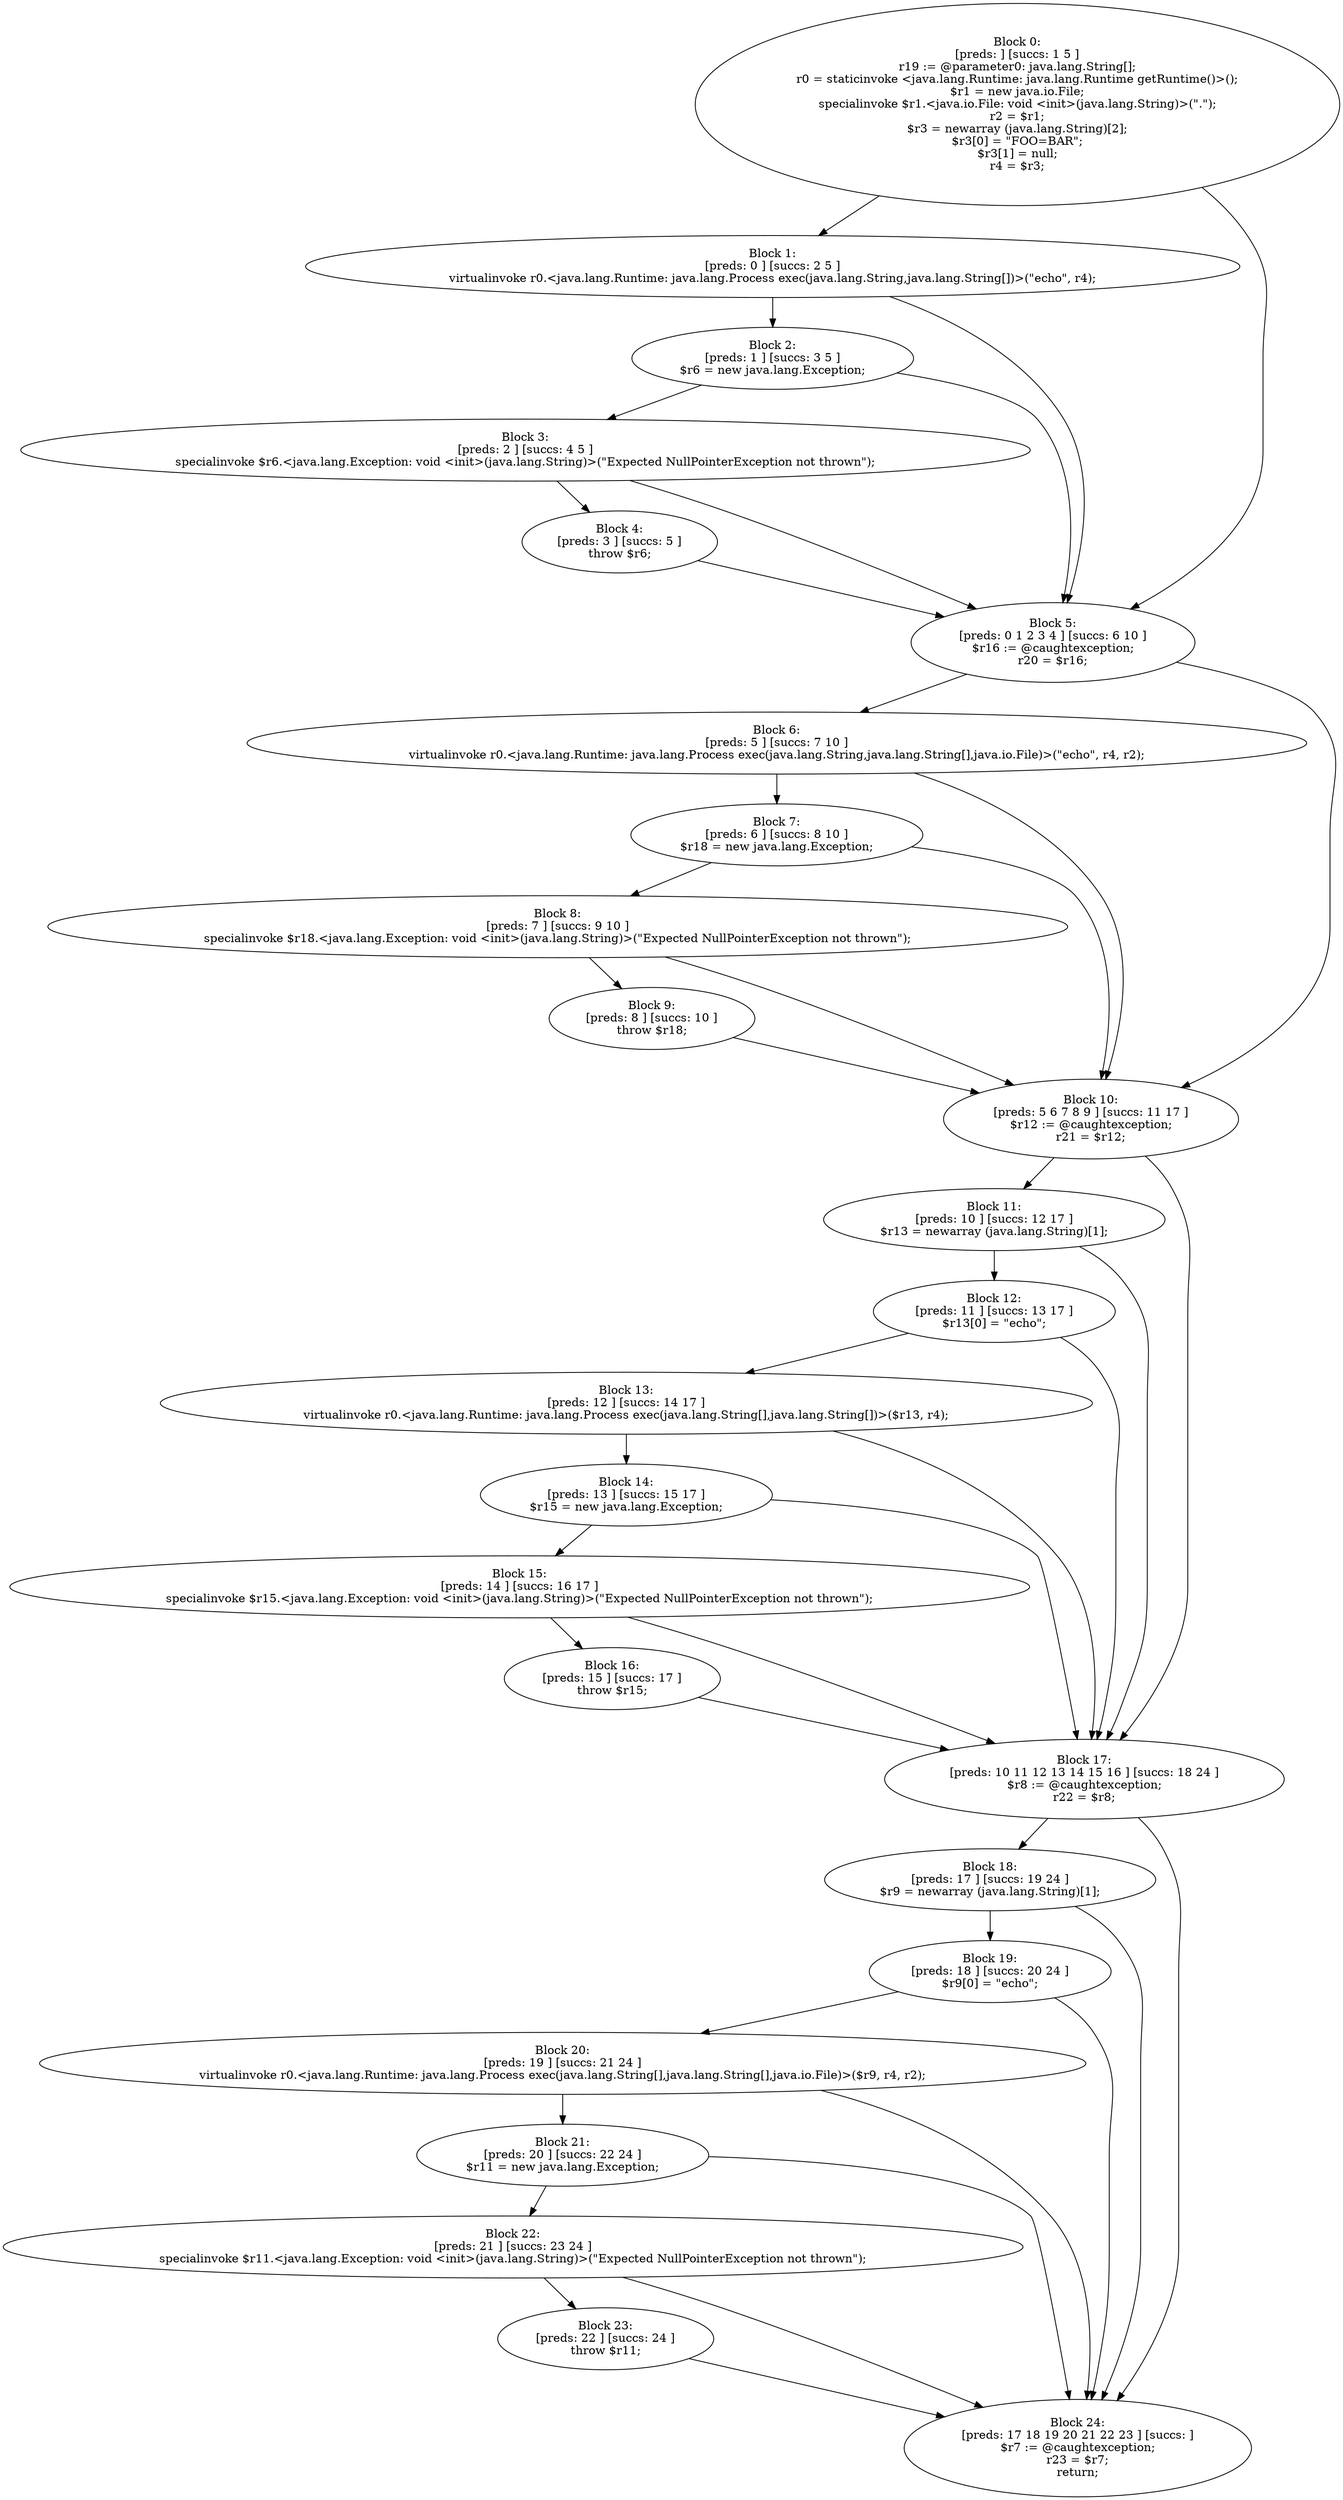 digraph "unitGraph" {
    "Block 0:
[preds: ] [succs: 1 5 ]
r19 := @parameter0: java.lang.String[];
r0 = staticinvoke <java.lang.Runtime: java.lang.Runtime getRuntime()>();
$r1 = new java.io.File;
specialinvoke $r1.<java.io.File: void <init>(java.lang.String)>(\".\");
r2 = $r1;
$r3 = newarray (java.lang.String)[2];
$r3[0] = \"FOO=BAR\";
$r3[1] = null;
r4 = $r3;
"
    "Block 1:
[preds: 0 ] [succs: 2 5 ]
virtualinvoke r0.<java.lang.Runtime: java.lang.Process exec(java.lang.String,java.lang.String[])>(\"echo\", r4);
"
    "Block 2:
[preds: 1 ] [succs: 3 5 ]
$r6 = new java.lang.Exception;
"
    "Block 3:
[preds: 2 ] [succs: 4 5 ]
specialinvoke $r6.<java.lang.Exception: void <init>(java.lang.String)>(\"Expected NullPointerException not thrown\");
"
    "Block 4:
[preds: 3 ] [succs: 5 ]
throw $r6;
"
    "Block 5:
[preds: 0 1 2 3 4 ] [succs: 6 10 ]
$r16 := @caughtexception;
r20 = $r16;
"
    "Block 6:
[preds: 5 ] [succs: 7 10 ]
virtualinvoke r0.<java.lang.Runtime: java.lang.Process exec(java.lang.String,java.lang.String[],java.io.File)>(\"echo\", r4, r2);
"
    "Block 7:
[preds: 6 ] [succs: 8 10 ]
$r18 = new java.lang.Exception;
"
    "Block 8:
[preds: 7 ] [succs: 9 10 ]
specialinvoke $r18.<java.lang.Exception: void <init>(java.lang.String)>(\"Expected NullPointerException not thrown\");
"
    "Block 9:
[preds: 8 ] [succs: 10 ]
throw $r18;
"
    "Block 10:
[preds: 5 6 7 8 9 ] [succs: 11 17 ]
$r12 := @caughtexception;
r21 = $r12;
"
    "Block 11:
[preds: 10 ] [succs: 12 17 ]
$r13 = newarray (java.lang.String)[1];
"
    "Block 12:
[preds: 11 ] [succs: 13 17 ]
$r13[0] = \"echo\";
"
    "Block 13:
[preds: 12 ] [succs: 14 17 ]
virtualinvoke r0.<java.lang.Runtime: java.lang.Process exec(java.lang.String[],java.lang.String[])>($r13, r4);
"
    "Block 14:
[preds: 13 ] [succs: 15 17 ]
$r15 = new java.lang.Exception;
"
    "Block 15:
[preds: 14 ] [succs: 16 17 ]
specialinvoke $r15.<java.lang.Exception: void <init>(java.lang.String)>(\"Expected NullPointerException not thrown\");
"
    "Block 16:
[preds: 15 ] [succs: 17 ]
throw $r15;
"
    "Block 17:
[preds: 10 11 12 13 14 15 16 ] [succs: 18 24 ]
$r8 := @caughtexception;
r22 = $r8;
"
    "Block 18:
[preds: 17 ] [succs: 19 24 ]
$r9 = newarray (java.lang.String)[1];
"
    "Block 19:
[preds: 18 ] [succs: 20 24 ]
$r9[0] = \"echo\";
"
    "Block 20:
[preds: 19 ] [succs: 21 24 ]
virtualinvoke r0.<java.lang.Runtime: java.lang.Process exec(java.lang.String[],java.lang.String[],java.io.File)>($r9, r4, r2);
"
    "Block 21:
[preds: 20 ] [succs: 22 24 ]
$r11 = new java.lang.Exception;
"
    "Block 22:
[preds: 21 ] [succs: 23 24 ]
specialinvoke $r11.<java.lang.Exception: void <init>(java.lang.String)>(\"Expected NullPointerException not thrown\");
"
    "Block 23:
[preds: 22 ] [succs: 24 ]
throw $r11;
"
    "Block 24:
[preds: 17 18 19 20 21 22 23 ] [succs: ]
$r7 := @caughtexception;
r23 = $r7;
return;
"
    "Block 0:
[preds: ] [succs: 1 5 ]
r19 := @parameter0: java.lang.String[];
r0 = staticinvoke <java.lang.Runtime: java.lang.Runtime getRuntime()>();
$r1 = new java.io.File;
specialinvoke $r1.<java.io.File: void <init>(java.lang.String)>(\".\");
r2 = $r1;
$r3 = newarray (java.lang.String)[2];
$r3[0] = \"FOO=BAR\";
$r3[1] = null;
r4 = $r3;
"->"Block 1:
[preds: 0 ] [succs: 2 5 ]
virtualinvoke r0.<java.lang.Runtime: java.lang.Process exec(java.lang.String,java.lang.String[])>(\"echo\", r4);
";
    "Block 0:
[preds: ] [succs: 1 5 ]
r19 := @parameter0: java.lang.String[];
r0 = staticinvoke <java.lang.Runtime: java.lang.Runtime getRuntime()>();
$r1 = new java.io.File;
specialinvoke $r1.<java.io.File: void <init>(java.lang.String)>(\".\");
r2 = $r1;
$r3 = newarray (java.lang.String)[2];
$r3[0] = \"FOO=BAR\";
$r3[1] = null;
r4 = $r3;
"->"Block 5:
[preds: 0 1 2 3 4 ] [succs: 6 10 ]
$r16 := @caughtexception;
r20 = $r16;
";
    "Block 1:
[preds: 0 ] [succs: 2 5 ]
virtualinvoke r0.<java.lang.Runtime: java.lang.Process exec(java.lang.String,java.lang.String[])>(\"echo\", r4);
"->"Block 2:
[preds: 1 ] [succs: 3 5 ]
$r6 = new java.lang.Exception;
";
    "Block 1:
[preds: 0 ] [succs: 2 5 ]
virtualinvoke r0.<java.lang.Runtime: java.lang.Process exec(java.lang.String,java.lang.String[])>(\"echo\", r4);
"->"Block 5:
[preds: 0 1 2 3 4 ] [succs: 6 10 ]
$r16 := @caughtexception;
r20 = $r16;
";
    "Block 2:
[preds: 1 ] [succs: 3 5 ]
$r6 = new java.lang.Exception;
"->"Block 3:
[preds: 2 ] [succs: 4 5 ]
specialinvoke $r6.<java.lang.Exception: void <init>(java.lang.String)>(\"Expected NullPointerException not thrown\");
";
    "Block 2:
[preds: 1 ] [succs: 3 5 ]
$r6 = new java.lang.Exception;
"->"Block 5:
[preds: 0 1 2 3 4 ] [succs: 6 10 ]
$r16 := @caughtexception;
r20 = $r16;
";
    "Block 3:
[preds: 2 ] [succs: 4 5 ]
specialinvoke $r6.<java.lang.Exception: void <init>(java.lang.String)>(\"Expected NullPointerException not thrown\");
"->"Block 4:
[preds: 3 ] [succs: 5 ]
throw $r6;
";
    "Block 3:
[preds: 2 ] [succs: 4 5 ]
specialinvoke $r6.<java.lang.Exception: void <init>(java.lang.String)>(\"Expected NullPointerException not thrown\");
"->"Block 5:
[preds: 0 1 2 3 4 ] [succs: 6 10 ]
$r16 := @caughtexception;
r20 = $r16;
";
    "Block 4:
[preds: 3 ] [succs: 5 ]
throw $r6;
"->"Block 5:
[preds: 0 1 2 3 4 ] [succs: 6 10 ]
$r16 := @caughtexception;
r20 = $r16;
";
    "Block 5:
[preds: 0 1 2 3 4 ] [succs: 6 10 ]
$r16 := @caughtexception;
r20 = $r16;
"->"Block 6:
[preds: 5 ] [succs: 7 10 ]
virtualinvoke r0.<java.lang.Runtime: java.lang.Process exec(java.lang.String,java.lang.String[],java.io.File)>(\"echo\", r4, r2);
";
    "Block 5:
[preds: 0 1 2 3 4 ] [succs: 6 10 ]
$r16 := @caughtexception;
r20 = $r16;
"->"Block 10:
[preds: 5 6 7 8 9 ] [succs: 11 17 ]
$r12 := @caughtexception;
r21 = $r12;
";
    "Block 6:
[preds: 5 ] [succs: 7 10 ]
virtualinvoke r0.<java.lang.Runtime: java.lang.Process exec(java.lang.String,java.lang.String[],java.io.File)>(\"echo\", r4, r2);
"->"Block 7:
[preds: 6 ] [succs: 8 10 ]
$r18 = new java.lang.Exception;
";
    "Block 6:
[preds: 5 ] [succs: 7 10 ]
virtualinvoke r0.<java.lang.Runtime: java.lang.Process exec(java.lang.String,java.lang.String[],java.io.File)>(\"echo\", r4, r2);
"->"Block 10:
[preds: 5 6 7 8 9 ] [succs: 11 17 ]
$r12 := @caughtexception;
r21 = $r12;
";
    "Block 7:
[preds: 6 ] [succs: 8 10 ]
$r18 = new java.lang.Exception;
"->"Block 8:
[preds: 7 ] [succs: 9 10 ]
specialinvoke $r18.<java.lang.Exception: void <init>(java.lang.String)>(\"Expected NullPointerException not thrown\");
";
    "Block 7:
[preds: 6 ] [succs: 8 10 ]
$r18 = new java.lang.Exception;
"->"Block 10:
[preds: 5 6 7 8 9 ] [succs: 11 17 ]
$r12 := @caughtexception;
r21 = $r12;
";
    "Block 8:
[preds: 7 ] [succs: 9 10 ]
specialinvoke $r18.<java.lang.Exception: void <init>(java.lang.String)>(\"Expected NullPointerException not thrown\");
"->"Block 9:
[preds: 8 ] [succs: 10 ]
throw $r18;
";
    "Block 8:
[preds: 7 ] [succs: 9 10 ]
specialinvoke $r18.<java.lang.Exception: void <init>(java.lang.String)>(\"Expected NullPointerException not thrown\");
"->"Block 10:
[preds: 5 6 7 8 9 ] [succs: 11 17 ]
$r12 := @caughtexception;
r21 = $r12;
";
    "Block 9:
[preds: 8 ] [succs: 10 ]
throw $r18;
"->"Block 10:
[preds: 5 6 7 8 9 ] [succs: 11 17 ]
$r12 := @caughtexception;
r21 = $r12;
";
    "Block 10:
[preds: 5 6 7 8 9 ] [succs: 11 17 ]
$r12 := @caughtexception;
r21 = $r12;
"->"Block 11:
[preds: 10 ] [succs: 12 17 ]
$r13 = newarray (java.lang.String)[1];
";
    "Block 10:
[preds: 5 6 7 8 9 ] [succs: 11 17 ]
$r12 := @caughtexception;
r21 = $r12;
"->"Block 17:
[preds: 10 11 12 13 14 15 16 ] [succs: 18 24 ]
$r8 := @caughtexception;
r22 = $r8;
";
    "Block 11:
[preds: 10 ] [succs: 12 17 ]
$r13 = newarray (java.lang.String)[1];
"->"Block 12:
[preds: 11 ] [succs: 13 17 ]
$r13[0] = \"echo\";
";
    "Block 11:
[preds: 10 ] [succs: 12 17 ]
$r13 = newarray (java.lang.String)[1];
"->"Block 17:
[preds: 10 11 12 13 14 15 16 ] [succs: 18 24 ]
$r8 := @caughtexception;
r22 = $r8;
";
    "Block 12:
[preds: 11 ] [succs: 13 17 ]
$r13[0] = \"echo\";
"->"Block 13:
[preds: 12 ] [succs: 14 17 ]
virtualinvoke r0.<java.lang.Runtime: java.lang.Process exec(java.lang.String[],java.lang.String[])>($r13, r4);
";
    "Block 12:
[preds: 11 ] [succs: 13 17 ]
$r13[0] = \"echo\";
"->"Block 17:
[preds: 10 11 12 13 14 15 16 ] [succs: 18 24 ]
$r8 := @caughtexception;
r22 = $r8;
";
    "Block 13:
[preds: 12 ] [succs: 14 17 ]
virtualinvoke r0.<java.lang.Runtime: java.lang.Process exec(java.lang.String[],java.lang.String[])>($r13, r4);
"->"Block 14:
[preds: 13 ] [succs: 15 17 ]
$r15 = new java.lang.Exception;
";
    "Block 13:
[preds: 12 ] [succs: 14 17 ]
virtualinvoke r0.<java.lang.Runtime: java.lang.Process exec(java.lang.String[],java.lang.String[])>($r13, r4);
"->"Block 17:
[preds: 10 11 12 13 14 15 16 ] [succs: 18 24 ]
$r8 := @caughtexception;
r22 = $r8;
";
    "Block 14:
[preds: 13 ] [succs: 15 17 ]
$r15 = new java.lang.Exception;
"->"Block 15:
[preds: 14 ] [succs: 16 17 ]
specialinvoke $r15.<java.lang.Exception: void <init>(java.lang.String)>(\"Expected NullPointerException not thrown\");
";
    "Block 14:
[preds: 13 ] [succs: 15 17 ]
$r15 = new java.lang.Exception;
"->"Block 17:
[preds: 10 11 12 13 14 15 16 ] [succs: 18 24 ]
$r8 := @caughtexception;
r22 = $r8;
";
    "Block 15:
[preds: 14 ] [succs: 16 17 ]
specialinvoke $r15.<java.lang.Exception: void <init>(java.lang.String)>(\"Expected NullPointerException not thrown\");
"->"Block 16:
[preds: 15 ] [succs: 17 ]
throw $r15;
";
    "Block 15:
[preds: 14 ] [succs: 16 17 ]
specialinvoke $r15.<java.lang.Exception: void <init>(java.lang.String)>(\"Expected NullPointerException not thrown\");
"->"Block 17:
[preds: 10 11 12 13 14 15 16 ] [succs: 18 24 ]
$r8 := @caughtexception;
r22 = $r8;
";
    "Block 16:
[preds: 15 ] [succs: 17 ]
throw $r15;
"->"Block 17:
[preds: 10 11 12 13 14 15 16 ] [succs: 18 24 ]
$r8 := @caughtexception;
r22 = $r8;
";
    "Block 17:
[preds: 10 11 12 13 14 15 16 ] [succs: 18 24 ]
$r8 := @caughtexception;
r22 = $r8;
"->"Block 18:
[preds: 17 ] [succs: 19 24 ]
$r9 = newarray (java.lang.String)[1];
";
    "Block 17:
[preds: 10 11 12 13 14 15 16 ] [succs: 18 24 ]
$r8 := @caughtexception;
r22 = $r8;
"->"Block 24:
[preds: 17 18 19 20 21 22 23 ] [succs: ]
$r7 := @caughtexception;
r23 = $r7;
return;
";
    "Block 18:
[preds: 17 ] [succs: 19 24 ]
$r9 = newarray (java.lang.String)[1];
"->"Block 19:
[preds: 18 ] [succs: 20 24 ]
$r9[0] = \"echo\";
";
    "Block 18:
[preds: 17 ] [succs: 19 24 ]
$r9 = newarray (java.lang.String)[1];
"->"Block 24:
[preds: 17 18 19 20 21 22 23 ] [succs: ]
$r7 := @caughtexception;
r23 = $r7;
return;
";
    "Block 19:
[preds: 18 ] [succs: 20 24 ]
$r9[0] = \"echo\";
"->"Block 20:
[preds: 19 ] [succs: 21 24 ]
virtualinvoke r0.<java.lang.Runtime: java.lang.Process exec(java.lang.String[],java.lang.String[],java.io.File)>($r9, r4, r2);
";
    "Block 19:
[preds: 18 ] [succs: 20 24 ]
$r9[0] = \"echo\";
"->"Block 24:
[preds: 17 18 19 20 21 22 23 ] [succs: ]
$r7 := @caughtexception;
r23 = $r7;
return;
";
    "Block 20:
[preds: 19 ] [succs: 21 24 ]
virtualinvoke r0.<java.lang.Runtime: java.lang.Process exec(java.lang.String[],java.lang.String[],java.io.File)>($r9, r4, r2);
"->"Block 21:
[preds: 20 ] [succs: 22 24 ]
$r11 = new java.lang.Exception;
";
    "Block 20:
[preds: 19 ] [succs: 21 24 ]
virtualinvoke r0.<java.lang.Runtime: java.lang.Process exec(java.lang.String[],java.lang.String[],java.io.File)>($r9, r4, r2);
"->"Block 24:
[preds: 17 18 19 20 21 22 23 ] [succs: ]
$r7 := @caughtexception;
r23 = $r7;
return;
";
    "Block 21:
[preds: 20 ] [succs: 22 24 ]
$r11 = new java.lang.Exception;
"->"Block 22:
[preds: 21 ] [succs: 23 24 ]
specialinvoke $r11.<java.lang.Exception: void <init>(java.lang.String)>(\"Expected NullPointerException not thrown\");
";
    "Block 21:
[preds: 20 ] [succs: 22 24 ]
$r11 = new java.lang.Exception;
"->"Block 24:
[preds: 17 18 19 20 21 22 23 ] [succs: ]
$r7 := @caughtexception;
r23 = $r7;
return;
";
    "Block 22:
[preds: 21 ] [succs: 23 24 ]
specialinvoke $r11.<java.lang.Exception: void <init>(java.lang.String)>(\"Expected NullPointerException not thrown\");
"->"Block 23:
[preds: 22 ] [succs: 24 ]
throw $r11;
";
    "Block 22:
[preds: 21 ] [succs: 23 24 ]
specialinvoke $r11.<java.lang.Exception: void <init>(java.lang.String)>(\"Expected NullPointerException not thrown\");
"->"Block 24:
[preds: 17 18 19 20 21 22 23 ] [succs: ]
$r7 := @caughtexception;
r23 = $r7;
return;
";
    "Block 23:
[preds: 22 ] [succs: 24 ]
throw $r11;
"->"Block 24:
[preds: 17 18 19 20 21 22 23 ] [succs: ]
$r7 := @caughtexception;
r23 = $r7;
return;
";
}
